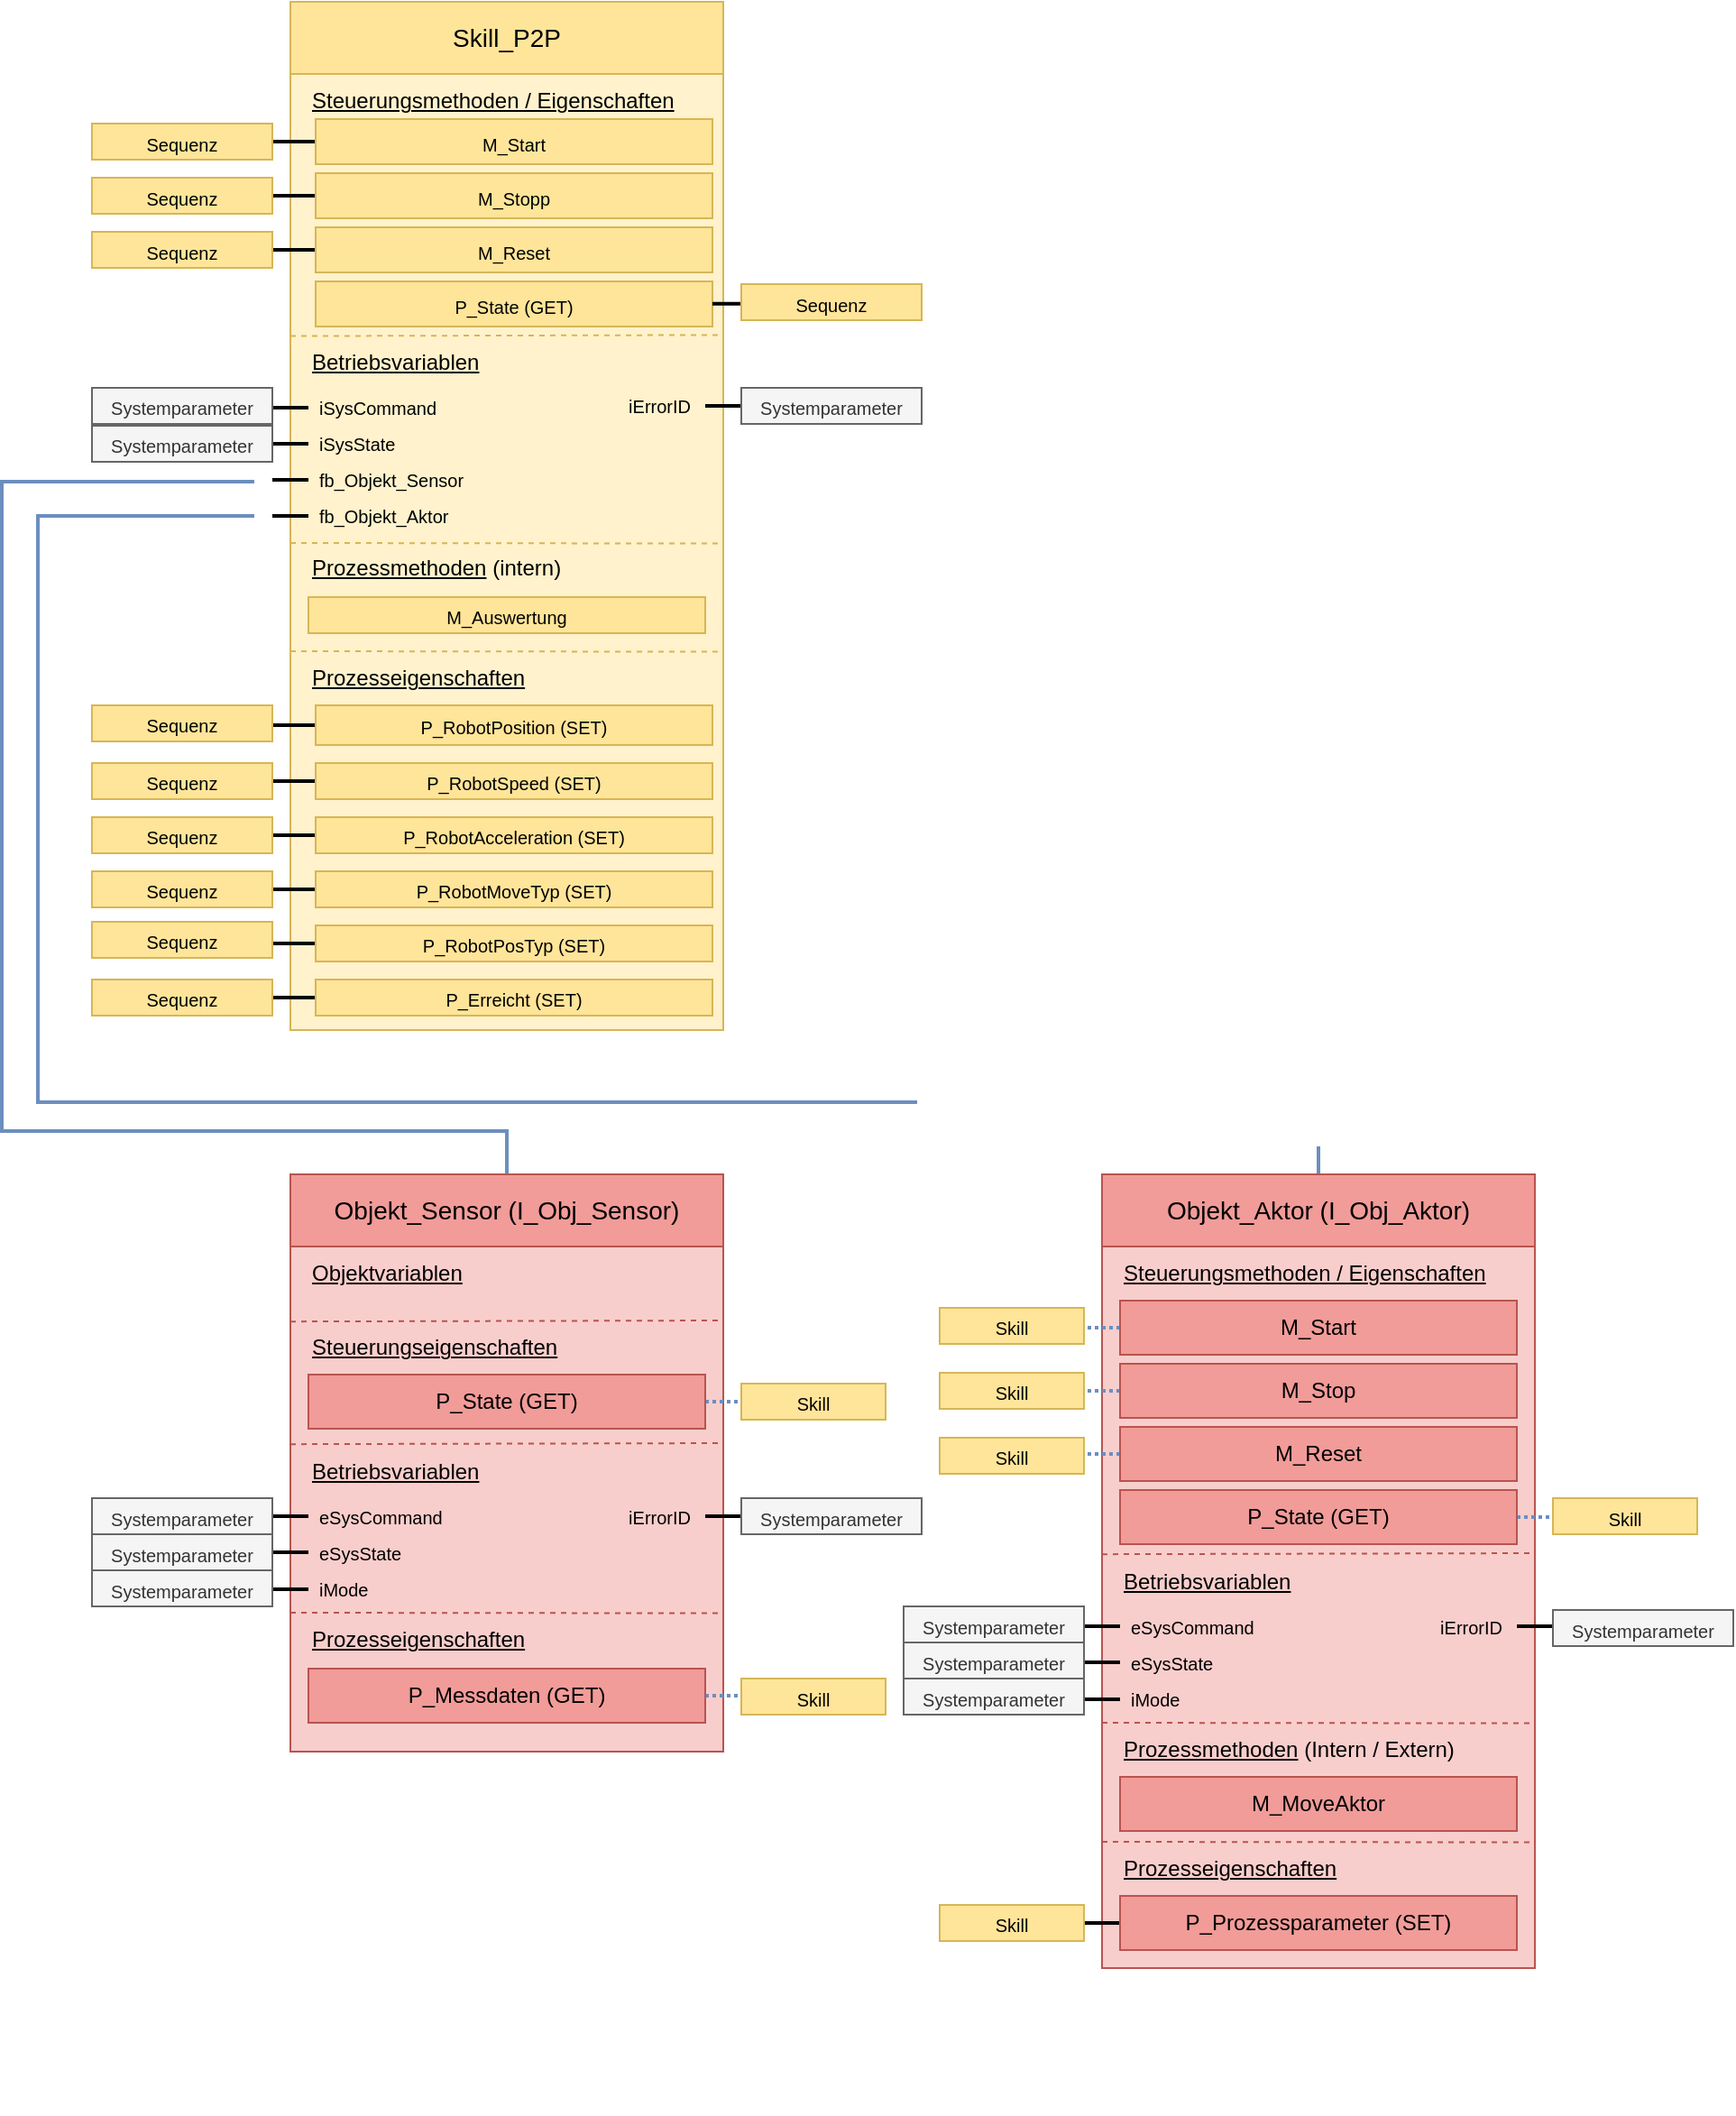 <mxfile version="26.0.5">
  <diagram name="Seite-1" id="oti5SzdAhkJT7RVSZr4E">
    <mxGraphModel dx="1232" dy="1131" grid="1" gridSize="10" guides="1" tooltips="1" connect="1" arrows="1" fold="1" page="1" pageScale="1" pageWidth="1654" pageHeight="1169" math="0" shadow="0">
      <root>
        <mxCell id="0" />
        <mxCell id="1" parent="0" />
        <mxCell id="_qO3jHmiSrnBL4vtx6fB-160" value="" style="group" parent="1" vertex="1" connectable="0">
          <mxGeometry x="840" y="680" width="260" height="521" as="geometry" />
        </mxCell>
        <mxCell id="_qO3jHmiSrnBL4vtx6fB-177" style="edgeStyle=orthogonalEdgeStyle;rounded=0;orthogonalLoop=1;jettySize=auto;html=1;strokeWidth=2;fillColor=#dae8fc;strokeColor=#6c8ebf;endArrow=none;endFill=0;exitX=0.5;exitY=0;exitDx=0;exitDy=0;" parent="_qO3jHmiSrnBL4vtx6fB-160" source="_qO3jHmiSrnBL4vtx6fB-50" edge="1">
          <mxGeometry relative="1" as="geometry">
            <mxPoint x="-460" y="-365" as="targetPoint" />
            <mxPoint x="130" y="-5" as="sourcePoint" />
            <Array as="points">
              <mxPoint x="130" y="-40" />
              <mxPoint x="-580" y="-40" />
              <mxPoint x="-580" y="-365" />
            </Array>
          </mxGeometry>
        </mxCell>
        <mxCell id="_qO3jHmiSrnBL4vtx6fB-50" value="Objekt_Aktor (I_Obj_Aktor)" style="rounded=0;whiteSpace=wrap;html=1;fillColor=#F19C99;strokeColor=#b85450;fontSize=14;" parent="_qO3jHmiSrnBL4vtx6fB-160" vertex="1">
          <mxGeometry x="10" width="240" height="40" as="geometry" />
        </mxCell>
        <mxCell id="_qO3jHmiSrnBL4vtx6fB-51" value="" style="rounded=0;whiteSpace=wrap;html=1;fillColor=#f8cecc;strokeColor=#b85450;" parent="_qO3jHmiSrnBL4vtx6fB-160" vertex="1">
          <mxGeometry x="10" y="40" width="240" height="400" as="geometry" />
        </mxCell>
        <mxCell id="_qO3jHmiSrnBL4vtx6fB-52" value="Steuerungsmethoden / Eigenschaften" style="text;html=1;align=left;verticalAlign=middle;whiteSpace=wrap;rounded=0;fontStyle=4" parent="_qO3jHmiSrnBL4vtx6fB-160" vertex="1">
          <mxGeometry x="20" y="40" width="220" height="30" as="geometry" />
        </mxCell>
        <mxCell id="_qO3jHmiSrnBL4vtx6fB-53" value="" style="rounded=0;whiteSpace=wrap;html=1;fillColor=none;strokeColor=none;" parent="_qO3jHmiSrnBL4vtx6fB-160" vertex="1">
          <mxGeometry x="20" y="70" width="220" height="20" as="geometry" />
        </mxCell>
        <mxCell id="_qO3jHmiSrnBL4vtx6fB-54" value="" style="rounded=0;whiteSpace=wrap;html=1;fillColor=none;strokeColor=none;" parent="_qO3jHmiSrnBL4vtx6fB-160" vertex="1">
          <mxGeometry x="20" y="90" width="220" height="20" as="geometry" />
        </mxCell>
        <mxCell id="_qO3jHmiSrnBL4vtx6fB-55" value="" style="rounded=0;whiteSpace=wrap;html=1;fillColor=none;strokeColor=none;" parent="_qO3jHmiSrnBL4vtx6fB-160" vertex="1">
          <mxGeometry x="20" y="110" width="220" height="20" as="geometry" />
        </mxCell>
        <mxCell id="_qO3jHmiSrnBL4vtx6fB-56" value="" style="rounded=0;whiteSpace=wrap;html=1;fillColor=none;strokeColor=none;" parent="_qO3jHmiSrnBL4vtx6fB-160" vertex="1">
          <mxGeometry x="20" y="130" width="220" height="20" as="geometry" />
        </mxCell>
        <mxCell id="_qO3jHmiSrnBL4vtx6fB-57" value="" style="rounded=0;whiteSpace=wrap;html=1;fillColor=none;strokeColor=none;" parent="_qO3jHmiSrnBL4vtx6fB-160" vertex="1">
          <mxGeometry x="20" y="150" width="220" height="20" as="geometry" />
        </mxCell>
        <mxCell id="_qO3jHmiSrnBL4vtx6fB-58" value="Betriebsvariablen" style="text;html=1;align=left;verticalAlign=middle;whiteSpace=wrap;rounded=0;fontStyle=4" parent="_qO3jHmiSrnBL4vtx6fB-160" vertex="1">
          <mxGeometry x="20" y="210.5" width="120" height="30" as="geometry" />
        </mxCell>
        <mxCell id="_qO3jHmiSrnBL4vtx6fB-59" value="" style="rounded=0;whiteSpace=wrap;html=1;fillColor=none;strokeColor=none;" parent="_qO3jHmiSrnBL4vtx6fB-160" vertex="1">
          <mxGeometry x="20" y="240.5" width="220" height="20" as="geometry" />
        </mxCell>
        <mxCell id="_qO3jHmiSrnBL4vtx6fB-60" value="" style="endArrow=none;html=1;rounded=0;strokeWidth=2;" parent="_qO3jHmiSrnBL4vtx6fB-160" source="_qO3jHmiSrnBL4vtx6fB-59" edge="1">
          <mxGeometry width="50" height="50" relative="1" as="geometry">
            <mxPoint x="60" y="310.5" as="sourcePoint" />
            <mxPoint y="250.5" as="targetPoint" />
          </mxGeometry>
        </mxCell>
        <mxCell id="_qO3jHmiSrnBL4vtx6fB-61" value="eSysCommand" style="text;html=1;align=left;verticalAlign=middle;whiteSpace=wrap;rounded=0;fontStyle=0;fontSize=10;" parent="_qO3jHmiSrnBL4vtx6fB-160" vertex="1">
          <mxGeometry x="24" y="245.5" width="76" height="10" as="geometry" />
        </mxCell>
        <mxCell id="_qO3jHmiSrnBL4vtx6fB-62" value="" style="endArrow=none;html=1;rounded=0;strokeWidth=2;" parent="_qO3jHmiSrnBL4vtx6fB-160" edge="1">
          <mxGeometry width="50" height="50" relative="1" as="geometry">
            <mxPoint x="20" y="270.5" as="sourcePoint" />
            <mxPoint y="270.5" as="targetPoint" />
          </mxGeometry>
        </mxCell>
        <mxCell id="_qO3jHmiSrnBL4vtx6fB-63" value="eSysState" style="text;html=1;align=left;verticalAlign=middle;whiteSpace=wrap;rounded=0;fontStyle=0;fontSize=10;" parent="_qO3jHmiSrnBL4vtx6fB-160" vertex="1">
          <mxGeometry x="24" y="265.5" width="76" height="10" as="geometry" />
        </mxCell>
        <mxCell id="_qO3jHmiSrnBL4vtx6fB-64" value="&lt;u&gt;Prozessmethoden&lt;/u&gt; (Intern / Extern)" style="text;html=1;align=left;verticalAlign=middle;whiteSpace=wrap;rounded=0;fontStyle=0" parent="_qO3jHmiSrnBL4vtx6fB-160" vertex="1">
          <mxGeometry x="20" y="304" width="200" height="30" as="geometry" />
        </mxCell>
        <mxCell id="_qO3jHmiSrnBL4vtx6fB-65" value="" style="endArrow=none;html=1;rounded=0;fillColor=#f8cecc;strokeColor=#b85450;entryX=1;entryY=0.464;entryDx=0;entryDy=0;entryPerimeter=0;exitX=0;exitY=0.466;exitDx=0;exitDy=0;exitPerimeter=0;strokeWidth=1;dashed=1;" parent="_qO3jHmiSrnBL4vtx6fB-160" edge="1">
          <mxGeometry width="50" height="50" relative="1" as="geometry">
            <mxPoint x="10" y="210.58" as="sourcePoint" />
            <mxPoint x="250" y="210.0" as="targetPoint" />
          </mxGeometry>
        </mxCell>
        <mxCell id="_qO3jHmiSrnBL4vtx6fB-66" value="" style="endArrow=none;html=1;rounded=0;fillColor=#f8cecc;strokeColor=#b85450;exitX=0;exitY=0.792;exitDx=0;exitDy=0;exitPerimeter=0;strokeWidth=1;dashed=1;entryX=1;entryY=0.793;entryDx=0;entryDy=0;entryPerimeter=0;" parent="_qO3jHmiSrnBL4vtx6fB-160" edge="1">
          <mxGeometry width="50" height="50" relative="1" as="geometry">
            <mxPoint x="10" y="304.0" as="sourcePoint" />
            <mxPoint x="250" y="304.29" as="targetPoint" />
          </mxGeometry>
        </mxCell>
        <mxCell id="_qO3jHmiSrnBL4vtx6fB-67" style="edgeStyle=orthogonalEdgeStyle;rounded=0;orthogonalLoop=1;jettySize=auto;html=1;endArrow=none;endFill=0;strokeWidth=2;" parent="_qO3jHmiSrnBL4vtx6fB-160" edge="1">
          <mxGeometry relative="1" as="geometry">
            <mxPoint x="260" y="250.5" as="targetPoint" />
            <mxPoint x="240" y="250.5" as="sourcePoint" />
          </mxGeometry>
        </mxCell>
        <mxCell id="_qO3jHmiSrnBL4vtx6fB-68" value="iErrorID" style="text;html=1;align=right;verticalAlign=middle;whiteSpace=wrap;rounded=0;fontStyle=0;fontSize=10;" parent="_qO3jHmiSrnBL4vtx6fB-160" vertex="1">
          <mxGeometry x="159" y="245.5" width="75" height="10" as="geometry" />
        </mxCell>
        <mxCell id="_qO3jHmiSrnBL4vtx6fB-73" value="" style="endArrow=none;html=1;rounded=0;strokeWidth=2;" parent="_qO3jHmiSrnBL4vtx6fB-160" edge="1">
          <mxGeometry width="50" height="50" relative="1" as="geometry">
            <mxPoint x="20" y="291" as="sourcePoint" />
            <mxPoint y="291" as="targetPoint" />
          </mxGeometry>
        </mxCell>
        <mxCell id="_qO3jHmiSrnBL4vtx6fB-74" value="iMode&amp;nbsp;" style="text;html=1;align=left;verticalAlign=middle;whiteSpace=wrap;rounded=0;fontStyle=0;fontSize=10;" parent="_qO3jHmiSrnBL4vtx6fB-160" vertex="1">
          <mxGeometry x="24" y="286" width="76" height="10" as="geometry" />
        </mxCell>
        <mxCell id="_qO3jHmiSrnBL4vtx6fB-75" style="edgeStyle=orthogonalEdgeStyle;rounded=0;orthogonalLoop=1;jettySize=auto;html=1;endArrow=none;endFill=0;strokeWidth=2;fillColor=#dae8fc;strokeColor=#6c8ebf;dashed=1;dashPattern=1 1;" parent="_qO3jHmiSrnBL4vtx6fB-160" source="_qO3jHmiSrnBL4vtx6fB-76" edge="1">
          <mxGeometry relative="1" as="geometry">
            <mxPoint y="85" as="targetPoint" />
          </mxGeometry>
        </mxCell>
        <mxCell id="_qO3jHmiSrnBL4vtx6fB-76" value="M_Start&lt;span style=&quot;color: rgba(0, 0, 0, 0); font-family: monospace; font-size: 0px; text-align: start; text-wrap-mode: nowrap;&quot;&gt;%3CmxGraphModel%3E%3Croot%3E%3CmxCell%20id%3D%220%22%2F%3E%3CmxCell%20id%3D%221%22%20parent%3D%220%22%2F%3E%3CmxCell%20id%3D%222%22%20value%3D%22Objekt%22%20style%3D%22rounded%3D0%3BwhiteSpace%3Dwrap%3Bhtml%3D1%3BfillColor%3D%23F19C99%3BstrokeColor%3D%23b85450%3BfontSize%3D14%3B%22%20vertex%3D%221%22%20parent%3D%221%22%3E%3CmxGeometry%20x%3D%22280%22%20y%3D%22280%22%20width%3D%22240%22%20height%3D%2240%22%20as%3D%22geometry%22%2F%3E%3C%2FmxCell%3E%3C%2Froot%3E%3C%2FmxGraphModel%3E&lt;/span&gt;" style="rounded=0;whiteSpace=wrap;html=1;fillColor=#F19C99;strokeColor=#b85450;fontSize=12;" parent="_qO3jHmiSrnBL4vtx6fB-160" vertex="1">
          <mxGeometry x="20" y="70" width="220" height="30" as="geometry" />
        </mxCell>
        <mxCell id="_qO3jHmiSrnBL4vtx6fB-77" style="edgeStyle=orthogonalEdgeStyle;rounded=0;orthogonalLoop=1;jettySize=auto;html=1;endArrow=none;endFill=0;strokeWidth=2;fillColor=#dae8fc;strokeColor=#6c8ebf;dashed=1;dashPattern=1 1;" parent="_qO3jHmiSrnBL4vtx6fB-160" source="_qO3jHmiSrnBL4vtx6fB-78" edge="1">
          <mxGeometry relative="1" as="geometry">
            <mxPoint y="120" as="targetPoint" />
          </mxGeometry>
        </mxCell>
        <mxCell id="_qO3jHmiSrnBL4vtx6fB-78" value="M_Stop&lt;span style=&quot;color: rgba(0, 0, 0, 0); font-family: monospace; font-size: 0px; text-align: start; text-wrap-mode: nowrap;&quot;&gt;%3CmxGraphModel%3E%3Croot%3E%3CmxCell%20id%3D%220%22%2F%3E%3CmxCell%20id%3D%221%22%20parent%3D%220%22%2F%3E%3CmxCell%20id%3D%222%22%20value%3D%22Objekt%22%20style%3D%22rounded%3D0%3BwhiteSpace%3Dwrap%3Bhtml%3D1%3BfillColor%3D%23F19C99%3BstrokeColor%3D%23b85450%3BfontSize%3D14%3B%22%20vertex%3D%221%22%20parent%3D%221%22%3E%3CmxGeometry%20x%3D%22280%22%20y%3D%22280%22%20width%3D%22240%22%20height%3D%2240%22%20as%3D%22geometry%22%2F%3E%3C%2FmxCell%3E%3C%2Froot%3E%3C%2FmxGraphMod&lt;/span&gt;" style="rounded=0;whiteSpace=wrap;html=1;fillColor=#F19C99;strokeColor=#b85450;fontSize=12;" parent="_qO3jHmiSrnBL4vtx6fB-160" vertex="1">
          <mxGeometry x="20" y="105" width="220" height="30" as="geometry" />
        </mxCell>
        <mxCell id="_qO3jHmiSrnBL4vtx6fB-79" style="edgeStyle=orthogonalEdgeStyle;rounded=0;orthogonalLoop=1;jettySize=auto;html=1;endArrow=none;endFill=0;strokeWidth=2;fillColor=#dae8fc;strokeColor=#6c8ebf;dashed=1;dashPattern=1 1;" parent="_qO3jHmiSrnBL4vtx6fB-160" source="_qO3jHmiSrnBL4vtx6fB-80" edge="1">
          <mxGeometry relative="1" as="geometry">
            <mxPoint y="155" as="targetPoint" />
          </mxGeometry>
        </mxCell>
        <mxCell id="_qO3jHmiSrnBL4vtx6fB-80" value="M_Reset&lt;span style=&quot;color: rgba(0, 0, 0, 0); font-family: monospace; font-size: 0px; text-align: start; text-wrap-mode: nowrap;&quot;&gt;%3CmxGraphModel%3E%3Croot%3E%3CmxCell%20id%3D%220%22%2F%3E%3CmxCell%20id%3D%221%22%20parent%3D%220%22%2F%3E%3CmxCell%20id%3D%222%22%20value%3D%22Objekt%22%20style%3D%22rounded%3D0%3BwhiteSpace%3Dwrap%3Bhtml%3D1%3BfillColor%3D%23F19C99%3BstrokeColor%3D%23b85450%3BfontSize%3D14%3B%22%20vertex%3D%221%22%20parent%3D%221%22%3E%3CmxGeometry%20x%3D%22280%22%20y%3D%22280%22%20width%3D%22240%22%20height%3D%2240%22%20as%3D%22geometry%22%2F%3E%3C%2FmxCell%3E%3C%2Froot%3E%3C%2FmxGraphMod&lt;/span&gt;" style="rounded=0;whiteSpace=wrap;html=1;fillColor=#F19C99;strokeColor=#b85450;fontSize=12;" parent="_qO3jHmiSrnBL4vtx6fB-160" vertex="1">
          <mxGeometry x="20" y="140" width="220" height="30" as="geometry" />
        </mxCell>
        <mxCell id="_qO3jHmiSrnBL4vtx6fB-81" style="edgeStyle=orthogonalEdgeStyle;rounded=0;orthogonalLoop=1;jettySize=auto;html=1;endArrow=none;endFill=0;strokeWidth=2;fillColor=#dae8fc;strokeColor=#6c8ebf;dashed=1;dashPattern=1 1;" parent="_qO3jHmiSrnBL4vtx6fB-160" source="_qO3jHmiSrnBL4vtx6fB-82" edge="1">
          <mxGeometry relative="1" as="geometry">
            <mxPoint x="260" y="190" as="targetPoint" />
          </mxGeometry>
        </mxCell>
        <mxCell id="_qO3jHmiSrnBL4vtx6fB-82" value="P_State (GET)" style="rounded=0;whiteSpace=wrap;html=1;fillColor=#F19C99;strokeColor=#b85450;fontSize=12;" parent="_qO3jHmiSrnBL4vtx6fB-160" vertex="1">
          <mxGeometry x="20" y="175" width="220" height="30" as="geometry" />
        </mxCell>
        <mxCell id="_qO3jHmiSrnBL4vtx6fB-84" value="M_MoveAktor" style="rounded=0;whiteSpace=wrap;html=1;fillColor=#F19C99;strokeColor=#b85450;fontSize=12;" parent="_qO3jHmiSrnBL4vtx6fB-160" vertex="1">
          <mxGeometry x="20" y="334" width="220" height="30" as="geometry" />
        </mxCell>
        <mxCell id="_qO3jHmiSrnBL4vtx6fB-85" value="" style="endArrow=none;html=1;rounded=0;fillColor=#f8cecc;strokeColor=#b85450;exitX=0;exitY=0.792;exitDx=0;exitDy=0;exitPerimeter=0;strokeWidth=1;dashed=1;entryX=1;entryY=0.793;entryDx=0;entryDy=0;entryPerimeter=0;" parent="_qO3jHmiSrnBL4vtx6fB-160" edge="1">
          <mxGeometry width="50" height="50" relative="1" as="geometry">
            <mxPoint x="10" y="370.0" as="sourcePoint" />
            <mxPoint x="250" y="370.29" as="targetPoint" />
          </mxGeometry>
        </mxCell>
        <mxCell id="_qO3jHmiSrnBL4vtx6fB-86" value="Prozesseigenschaften" style="text;html=1;align=left;verticalAlign=middle;whiteSpace=wrap;rounded=0;fontStyle=4" parent="_qO3jHmiSrnBL4vtx6fB-160" vertex="1">
          <mxGeometry x="20" y="370" width="120" height="30" as="geometry" />
        </mxCell>
        <mxCell id="_qO3jHmiSrnBL4vtx6fB-87" style="edgeStyle=orthogonalEdgeStyle;rounded=0;orthogonalLoop=1;jettySize=auto;html=1;strokeWidth=2;endArrow=none;endFill=0;" parent="_qO3jHmiSrnBL4vtx6fB-160" source="_qO3jHmiSrnBL4vtx6fB-88" edge="1">
          <mxGeometry relative="1" as="geometry">
            <mxPoint y="415" as="targetPoint" />
          </mxGeometry>
        </mxCell>
        <mxCell id="_qO3jHmiSrnBL4vtx6fB-88" value="P_Prozessparameter (SET)" style="rounded=0;whiteSpace=wrap;html=1;fillColor=#F19C99;strokeColor=#b85450;fontSize=12;" parent="_qO3jHmiSrnBL4vtx6fB-160" vertex="1">
          <mxGeometry x="20" y="400" width="220" height="30" as="geometry" />
        </mxCell>
        <mxCell id="_qO3jHmiSrnBL4vtx6fB-161" value="" style="group" parent="1" vertex="1" connectable="0">
          <mxGeometry x="390" y="680" width="260" height="381" as="geometry" />
        </mxCell>
        <mxCell id="_qO3jHmiSrnBL4vtx6fB-176" style="edgeStyle=orthogonalEdgeStyle;rounded=0;orthogonalLoop=1;jettySize=auto;html=1;endArrow=none;endFill=0;fillColor=#dae8fc;strokeColor=#6c8ebf;startArrow=none;startFill=0;exitX=0.5;exitY=0;exitDx=0;exitDy=0;strokeWidth=2;" parent="_qO3jHmiSrnBL4vtx6fB-161" source="_qO3jHmiSrnBL4vtx6fB-112" edge="1">
          <mxGeometry relative="1" as="geometry">
            <mxPoint x="-10" y="-384" as="targetPoint" />
            <mxPoint x="130" y="6" as="sourcePoint" />
            <Array as="points">
              <mxPoint x="130" y="-24" />
              <mxPoint x="-150" y="-24" />
              <mxPoint x="-150" y="-384" />
            </Array>
          </mxGeometry>
        </mxCell>
        <mxCell id="_qO3jHmiSrnBL4vtx6fB-112" value="Objekt_Sensor (I_Obj_Sensor)" style="rounded=0;whiteSpace=wrap;html=1;fillColor=#F19C99;strokeColor=#b85450;fontSize=14;" parent="_qO3jHmiSrnBL4vtx6fB-161" vertex="1">
          <mxGeometry x="10" width="240" height="40" as="geometry" />
        </mxCell>
        <mxCell id="_qO3jHmiSrnBL4vtx6fB-113" value="" style="rounded=0;whiteSpace=wrap;html=1;fillColor=#f8cecc;strokeColor=#b85450;" parent="_qO3jHmiSrnBL4vtx6fB-161" vertex="1">
          <mxGeometry x="10" y="40" width="240" height="280" as="geometry" />
        </mxCell>
        <mxCell id="_qO3jHmiSrnBL4vtx6fB-114" value="Steuerungseigenschaften" style="text;html=1;align=left;verticalAlign=middle;whiteSpace=wrap;rounded=0;fontStyle=4" parent="_qO3jHmiSrnBL4vtx6fB-161" vertex="1">
          <mxGeometry x="20" y="81" width="220" height="30" as="geometry" />
        </mxCell>
        <mxCell id="_qO3jHmiSrnBL4vtx6fB-115" value="" style="rounded=0;whiteSpace=wrap;html=1;fillColor=none;strokeColor=none;" parent="_qO3jHmiSrnBL4vtx6fB-161" vertex="1">
          <mxGeometry x="20" y="111" width="220" height="20" as="geometry" />
        </mxCell>
        <mxCell id="_qO3jHmiSrnBL4vtx6fB-116" value="" style="rounded=0;whiteSpace=wrap;html=1;fillColor=none;strokeColor=none;" parent="_qO3jHmiSrnBL4vtx6fB-161" vertex="1">
          <mxGeometry x="20" y="131" width="220" height="20" as="geometry" />
        </mxCell>
        <mxCell id="_qO3jHmiSrnBL4vtx6fB-117" value="" style="rounded=0;whiteSpace=wrap;html=1;fillColor=none;strokeColor=none;" parent="_qO3jHmiSrnBL4vtx6fB-161" vertex="1">
          <mxGeometry x="20" y="151" width="220" height="20" as="geometry" />
        </mxCell>
        <mxCell id="_qO3jHmiSrnBL4vtx6fB-118" value="" style="rounded=0;whiteSpace=wrap;html=1;fillColor=none;strokeColor=none;" parent="_qO3jHmiSrnBL4vtx6fB-161" vertex="1">
          <mxGeometry x="20" y="171" width="220" height="20" as="geometry" />
        </mxCell>
        <mxCell id="_qO3jHmiSrnBL4vtx6fB-119" value="" style="rounded=0;whiteSpace=wrap;html=1;fillColor=none;strokeColor=none;" parent="_qO3jHmiSrnBL4vtx6fB-161" vertex="1">
          <mxGeometry x="20" y="191" width="220" height="20" as="geometry" />
        </mxCell>
        <mxCell id="_qO3jHmiSrnBL4vtx6fB-120" value="Betriebsvariablen" style="text;html=1;align=left;verticalAlign=middle;whiteSpace=wrap;rounded=0;fontStyle=4" parent="_qO3jHmiSrnBL4vtx6fB-161" vertex="1">
          <mxGeometry x="20" y="149.5" width="120" height="30" as="geometry" />
        </mxCell>
        <mxCell id="_qO3jHmiSrnBL4vtx6fB-121" value="" style="rounded=0;whiteSpace=wrap;html=1;fillColor=none;strokeColor=none;" parent="_qO3jHmiSrnBL4vtx6fB-161" vertex="1">
          <mxGeometry x="20" y="179.5" width="220" height="20" as="geometry" />
        </mxCell>
        <mxCell id="_qO3jHmiSrnBL4vtx6fB-122" value="" style="endArrow=none;html=1;rounded=0;strokeWidth=2;" parent="_qO3jHmiSrnBL4vtx6fB-161" source="_qO3jHmiSrnBL4vtx6fB-121" edge="1">
          <mxGeometry width="50" height="50" relative="1" as="geometry">
            <mxPoint x="60" y="249.5" as="sourcePoint" />
            <mxPoint y="189.5" as="targetPoint" />
          </mxGeometry>
        </mxCell>
        <mxCell id="_qO3jHmiSrnBL4vtx6fB-123" value="eSysCommand" style="text;html=1;align=left;verticalAlign=middle;whiteSpace=wrap;rounded=0;fontStyle=0;fontSize=10;" parent="_qO3jHmiSrnBL4vtx6fB-161" vertex="1">
          <mxGeometry x="24" y="184.5" width="76" height="10" as="geometry" />
        </mxCell>
        <mxCell id="_qO3jHmiSrnBL4vtx6fB-124" value="" style="endArrow=none;html=1;rounded=0;strokeWidth=2;" parent="_qO3jHmiSrnBL4vtx6fB-161" edge="1">
          <mxGeometry width="50" height="50" relative="1" as="geometry">
            <mxPoint x="20" y="209.5" as="sourcePoint" />
            <mxPoint y="209.5" as="targetPoint" />
          </mxGeometry>
        </mxCell>
        <mxCell id="_qO3jHmiSrnBL4vtx6fB-125" value="eSysState" style="text;html=1;align=left;verticalAlign=middle;whiteSpace=wrap;rounded=0;fontStyle=0;fontSize=10;" parent="_qO3jHmiSrnBL4vtx6fB-161" vertex="1">
          <mxGeometry x="24" y="204.5" width="76" height="10" as="geometry" />
        </mxCell>
        <mxCell id="_qO3jHmiSrnBL4vtx6fB-127" value="" style="endArrow=none;html=1;rounded=0;fillColor=#f8cecc;strokeColor=#b85450;entryX=1;entryY=0.464;entryDx=0;entryDy=0;entryPerimeter=0;exitX=0;exitY=0.466;exitDx=0;exitDy=0;exitPerimeter=0;strokeWidth=1;dashed=1;" parent="_qO3jHmiSrnBL4vtx6fB-161" edge="1">
          <mxGeometry width="50" height="50" relative="1" as="geometry">
            <mxPoint x="10" y="149.58" as="sourcePoint" />
            <mxPoint x="250" y="149" as="targetPoint" />
          </mxGeometry>
        </mxCell>
        <mxCell id="_qO3jHmiSrnBL4vtx6fB-129" style="edgeStyle=orthogonalEdgeStyle;rounded=0;orthogonalLoop=1;jettySize=auto;html=1;endArrow=none;endFill=0;strokeWidth=2;" parent="_qO3jHmiSrnBL4vtx6fB-161" edge="1">
          <mxGeometry relative="1" as="geometry">
            <mxPoint x="260" y="189.5" as="targetPoint" />
            <mxPoint x="240" y="189.5" as="sourcePoint" />
          </mxGeometry>
        </mxCell>
        <mxCell id="_qO3jHmiSrnBL4vtx6fB-130" value="iErrorID" style="text;html=1;align=right;verticalAlign=middle;whiteSpace=wrap;rounded=0;fontStyle=0;fontSize=10;" parent="_qO3jHmiSrnBL4vtx6fB-161" vertex="1">
          <mxGeometry x="159" y="184.5" width="75" height="10" as="geometry" />
        </mxCell>
        <mxCell id="_qO3jHmiSrnBL4vtx6fB-135" value="" style="endArrow=none;html=1;rounded=0;strokeWidth=2;" parent="_qO3jHmiSrnBL4vtx6fB-161" edge="1">
          <mxGeometry width="50" height="50" relative="1" as="geometry">
            <mxPoint x="20" y="230" as="sourcePoint" />
            <mxPoint y="230" as="targetPoint" />
          </mxGeometry>
        </mxCell>
        <mxCell id="_qO3jHmiSrnBL4vtx6fB-136" value="iMode&amp;nbsp;" style="text;html=1;align=left;verticalAlign=middle;whiteSpace=wrap;rounded=0;fontStyle=0;fontSize=10;" parent="_qO3jHmiSrnBL4vtx6fB-161" vertex="1">
          <mxGeometry x="24" y="225" width="76" height="10" as="geometry" />
        </mxCell>
        <mxCell id="_qO3jHmiSrnBL4vtx6fB-137" style="edgeStyle=orthogonalEdgeStyle;rounded=0;orthogonalLoop=1;jettySize=auto;html=1;endArrow=none;endFill=0;strokeWidth=2;fillColor=#dae8fc;strokeColor=#6c8ebf;dashed=1;dashPattern=1 1;" parent="_qO3jHmiSrnBL4vtx6fB-161" source="_qO3jHmiSrnBL4vtx6fB-138" edge="1">
          <mxGeometry relative="1" as="geometry">
            <mxPoint x="260" y="126" as="targetPoint" />
          </mxGeometry>
        </mxCell>
        <mxCell id="_qO3jHmiSrnBL4vtx6fB-138" value="P_State (GET)" style="rounded=0;whiteSpace=wrap;html=1;fillColor=#F19C99;strokeColor=#b85450;fontSize=12;" parent="_qO3jHmiSrnBL4vtx6fB-161" vertex="1">
          <mxGeometry x="20" y="111" width="220" height="30" as="geometry" />
        </mxCell>
        <mxCell id="_qO3jHmiSrnBL4vtx6fB-140" value="" style="endArrow=none;html=1;rounded=0;fillColor=#f8cecc;strokeColor=#b85450;exitX=0;exitY=0.792;exitDx=0;exitDy=0;exitPerimeter=0;strokeWidth=1;dashed=1;entryX=1;entryY=0.793;entryDx=0;entryDy=0;entryPerimeter=0;" parent="_qO3jHmiSrnBL4vtx6fB-161" edge="1">
          <mxGeometry width="50" height="50" relative="1" as="geometry">
            <mxPoint x="10" y="243.0" as="sourcePoint" />
            <mxPoint x="250" y="243.29" as="targetPoint" />
          </mxGeometry>
        </mxCell>
        <mxCell id="_qO3jHmiSrnBL4vtx6fB-141" value="Prozesseigenschaften" style="text;html=1;align=left;verticalAlign=middle;whiteSpace=wrap;rounded=0;fontStyle=4" parent="_qO3jHmiSrnBL4vtx6fB-161" vertex="1">
          <mxGeometry x="20" y="243" width="120" height="30" as="geometry" />
        </mxCell>
        <mxCell id="_qO3jHmiSrnBL4vtx6fB-142" style="edgeStyle=orthogonalEdgeStyle;rounded=0;orthogonalLoop=1;jettySize=auto;html=1;strokeWidth=2;endArrow=none;endFill=0;fillColor=#dae8fc;strokeColor=#6c8ebf;dashed=1;dashPattern=1 1;" parent="_qO3jHmiSrnBL4vtx6fB-161" source="_qO3jHmiSrnBL4vtx6fB-143" edge="1">
          <mxGeometry relative="1" as="geometry">
            <mxPoint x="260" y="289" as="targetPoint" />
          </mxGeometry>
        </mxCell>
        <mxCell id="_qO3jHmiSrnBL4vtx6fB-143" value="P_Messdaten (GET)" style="rounded=0;whiteSpace=wrap;html=1;fillColor=#F19C99;strokeColor=#b85450;fontSize=12;" parent="_qO3jHmiSrnBL4vtx6fB-161" vertex="1">
          <mxGeometry x="20" y="274" width="220" height="30" as="geometry" />
        </mxCell>
        <mxCell id="_qO3jHmiSrnBL4vtx6fB-154" value="" style="endArrow=none;html=1;rounded=0;fillColor=#f8cecc;strokeColor=#b85450;entryX=1;entryY=0.464;entryDx=0;entryDy=0;entryPerimeter=0;exitX=0;exitY=0.466;exitDx=0;exitDy=0;exitPerimeter=0;strokeWidth=1;dashed=1;" parent="_qO3jHmiSrnBL4vtx6fB-161" edge="1">
          <mxGeometry width="50" height="50" relative="1" as="geometry">
            <mxPoint x="10" y="81.58" as="sourcePoint" />
            <mxPoint x="250" y="81" as="targetPoint" />
          </mxGeometry>
        </mxCell>
        <mxCell id="_qO3jHmiSrnBL4vtx6fB-155" value="Objektvariablen" style="text;html=1;align=left;verticalAlign=middle;whiteSpace=wrap;rounded=0;fontStyle=4" parent="_qO3jHmiSrnBL4vtx6fB-161" vertex="1">
          <mxGeometry x="20" y="40" width="220" height="30" as="geometry" />
        </mxCell>
        <mxCell id="_qO3jHmiSrnBL4vtx6fB-1" value="Skill_P2P" style="rounded=0;whiteSpace=wrap;html=1;fillColor=#FFE599;strokeColor=#d6b656;fontSize=14;" parent="1" vertex="1">
          <mxGeometry x="400" y="30" width="240" height="40" as="geometry" />
        </mxCell>
        <mxCell id="_qO3jHmiSrnBL4vtx6fB-2" value="" style="rounded=0;whiteSpace=wrap;html=1;fillColor=#fff2cc;strokeColor=#d6b656;" parent="1" vertex="1">
          <mxGeometry x="400" y="70" width="240" height="530" as="geometry" />
        </mxCell>
        <mxCell id="_qO3jHmiSrnBL4vtx6fB-3" value="Steuerungsmethoden / Eigenschaften" style="text;html=1;align=left;verticalAlign=middle;whiteSpace=wrap;rounded=0;fontStyle=4" parent="1" vertex="1">
          <mxGeometry x="410" y="70" width="220" height="30" as="geometry" />
        </mxCell>
        <mxCell id="_qO3jHmiSrnBL4vtx6fB-4" value="" style="rounded=0;whiteSpace=wrap;html=1;fillColor=none;strokeColor=none;" parent="1" vertex="1">
          <mxGeometry x="410" y="100" width="220" height="20" as="geometry" />
        </mxCell>
        <mxCell id="_qO3jHmiSrnBL4vtx6fB-5" value="" style="rounded=0;whiteSpace=wrap;html=1;fillColor=none;strokeColor=none;" parent="1" vertex="1">
          <mxGeometry x="410" y="120" width="220" height="20" as="geometry" />
        </mxCell>
        <mxCell id="_qO3jHmiSrnBL4vtx6fB-6" value="" style="rounded=0;whiteSpace=wrap;html=1;fillColor=none;strokeColor=none;" parent="1" vertex="1">
          <mxGeometry x="410" y="140" width="220" height="20" as="geometry" />
        </mxCell>
        <mxCell id="_qO3jHmiSrnBL4vtx6fB-7" value="" style="rounded=0;whiteSpace=wrap;html=1;fillColor=none;strokeColor=none;" parent="1" vertex="1">
          <mxGeometry x="410" y="160" width="220" height="20" as="geometry" />
        </mxCell>
        <mxCell id="_qO3jHmiSrnBL4vtx6fB-8" value="" style="rounded=0;whiteSpace=wrap;html=1;fillColor=none;strokeColor=none;" parent="1" vertex="1">
          <mxGeometry x="410" y="180" width="220" height="20" as="geometry" />
        </mxCell>
        <mxCell id="_qO3jHmiSrnBL4vtx6fB-9" value="Betriebsvariablen" style="text;html=1;align=left;verticalAlign=middle;whiteSpace=wrap;rounded=0;fontStyle=4" parent="1" vertex="1">
          <mxGeometry x="410" y="215" width="120" height="30" as="geometry" />
        </mxCell>
        <mxCell id="_qO3jHmiSrnBL4vtx6fB-10" value="" style="rounded=0;whiteSpace=wrap;html=1;fillColor=none;strokeColor=none;" parent="1" vertex="1">
          <mxGeometry x="410" y="245" width="220" height="20" as="geometry" />
        </mxCell>
        <mxCell id="_qO3jHmiSrnBL4vtx6fB-11" value="" style="endArrow=none;html=1;rounded=0;strokeWidth=2;" parent="1" source="_qO3jHmiSrnBL4vtx6fB-10" edge="1">
          <mxGeometry width="50" height="50" relative="1" as="geometry">
            <mxPoint x="450" y="315" as="sourcePoint" />
            <mxPoint x="390" y="255" as="targetPoint" />
          </mxGeometry>
        </mxCell>
        <mxCell id="_qO3jHmiSrnBL4vtx6fB-12" value="iSysCommand" style="text;html=1;align=left;verticalAlign=middle;whiteSpace=wrap;rounded=0;fontStyle=0;fontSize=10;" parent="1" vertex="1">
          <mxGeometry x="414" y="250" width="76" height="10" as="geometry" />
        </mxCell>
        <mxCell id="_qO3jHmiSrnBL4vtx6fB-13" value="" style="rounded=0;whiteSpace=wrap;html=1;fillColor=none;strokeColor=none;" parent="1" vertex="1">
          <mxGeometry x="410" y="265" width="220" height="20" as="geometry" />
        </mxCell>
        <mxCell id="_qO3jHmiSrnBL4vtx6fB-14" value="" style="endArrow=none;html=1;rounded=0;strokeWidth=2;" parent="1" source="_qO3jHmiSrnBL4vtx6fB-13" edge="1">
          <mxGeometry width="50" height="50" relative="1" as="geometry">
            <mxPoint x="450" y="335" as="sourcePoint" />
            <mxPoint x="390" y="275" as="targetPoint" />
          </mxGeometry>
        </mxCell>
        <mxCell id="_qO3jHmiSrnBL4vtx6fB-15" value="iSysState" style="text;html=1;align=left;verticalAlign=middle;whiteSpace=wrap;rounded=0;fontStyle=0;fontSize=10;" parent="1" vertex="1">
          <mxGeometry x="414" y="270" width="76" height="10" as="geometry" />
        </mxCell>
        <mxCell id="_qO3jHmiSrnBL4vtx6fB-16" value="" style="rounded=0;whiteSpace=wrap;html=1;fillColor=none;strokeColor=none;" parent="1" vertex="1">
          <mxGeometry x="410" y="285" width="220" height="20" as="geometry" />
        </mxCell>
        <mxCell id="_qO3jHmiSrnBL4vtx6fB-17" value="" style="endArrow=none;html=1;rounded=0;strokeWidth=2;" parent="1" source="_qO3jHmiSrnBL4vtx6fB-16" edge="1">
          <mxGeometry width="50" height="50" relative="1" as="geometry">
            <mxPoint x="450" y="355" as="sourcePoint" />
            <mxPoint x="390" y="295" as="targetPoint" />
          </mxGeometry>
        </mxCell>
        <mxCell id="_qO3jHmiSrnBL4vtx6fB-18" value="fb_Objekt_Sensor" style="text;html=1;align=left;verticalAlign=middle;whiteSpace=wrap;rounded=0;fontStyle=0;fontSize=10;" parent="1" vertex="1">
          <mxGeometry x="414" y="290" width="76" height="10" as="geometry" />
        </mxCell>
        <mxCell id="_qO3jHmiSrnBL4vtx6fB-19" value="Prozesseigenschaften" style="text;html=1;align=left;verticalAlign=middle;whiteSpace=wrap;rounded=0;fontStyle=4" parent="1" vertex="1">
          <mxGeometry x="410" y="390" width="120" height="30" as="geometry" />
        </mxCell>
        <mxCell id="_qO3jHmiSrnBL4vtx6fB-21" value="&lt;font style=&quot;font-size: 10px;&quot;&gt;P_State (GET)&lt;/font&gt;" style="rounded=0;whiteSpace=wrap;html=1;fillColor=#FFE599;strokeColor=#d6b656;fontSize=14;" parent="1" vertex="1">
          <mxGeometry x="414" y="185" width="220" height="25" as="geometry" />
        </mxCell>
        <mxCell id="_qO3jHmiSrnBL4vtx6fB-22" value="" style="endArrow=none;html=1;rounded=0;fillColor=#fff2cc;strokeColor=#d6b656;entryX=1;entryY=0.464;entryDx=0;entryDy=0;entryPerimeter=0;exitX=0;exitY=0.466;exitDx=0;exitDy=0;exitPerimeter=0;strokeWidth=1;dashed=1;" parent="1" edge="1">
          <mxGeometry width="50" height="50" relative="1" as="geometry">
            <mxPoint x="400" y="215.29" as="sourcePoint" />
            <mxPoint x="640" y="214.71" as="targetPoint" />
          </mxGeometry>
        </mxCell>
        <mxCell id="_qO3jHmiSrnBL4vtx6fB-23" value="" style="endArrow=none;html=1;rounded=0;fillColor=#fff2cc;strokeColor=#d6b656;exitX=0;exitY=0.792;exitDx=0;exitDy=0;exitPerimeter=0;strokeWidth=1;dashed=1;entryX=1;entryY=0.793;entryDx=0;entryDy=0;entryPerimeter=0;" parent="1" edge="1">
          <mxGeometry width="50" height="50" relative="1" as="geometry">
            <mxPoint x="400" y="390.0" as="sourcePoint" />
            <mxPoint x="640" y="390.29" as="targetPoint" />
          </mxGeometry>
        </mxCell>
        <mxCell id="_qO3jHmiSrnBL4vtx6fB-30" style="edgeStyle=orthogonalEdgeStyle;rounded=0;orthogonalLoop=1;jettySize=auto;html=1;endArrow=none;endFill=0;strokeWidth=2;" parent="1" source="_qO3jHmiSrnBL4vtx6fB-31" edge="1">
          <mxGeometry relative="1" as="geometry">
            <mxPoint x="390" y="107.5" as="targetPoint" />
          </mxGeometry>
        </mxCell>
        <mxCell id="_qO3jHmiSrnBL4vtx6fB-31" value="&lt;font style=&quot;font-size: 10px;&quot;&gt;M_Start&lt;/font&gt;" style="rounded=0;whiteSpace=wrap;html=1;fillColor=#FFE599;strokeColor=#d6b656;fontSize=14;" parent="1" vertex="1">
          <mxGeometry x="414" y="95" width="220" height="25" as="geometry" />
        </mxCell>
        <mxCell id="_qO3jHmiSrnBL4vtx6fB-32" style="edgeStyle=orthogonalEdgeStyle;rounded=0;orthogonalLoop=1;jettySize=auto;html=1;endArrow=none;endFill=0;strokeWidth=2;" parent="1" source="_qO3jHmiSrnBL4vtx6fB-33" edge="1">
          <mxGeometry relative="1" as="geometry">
            <mxPoint x="390" y="137.5" as="targetPoint" />
          </mxGeometry>
        </mxCell>
        <mxCell id="_qO3jHmiSrnBL4vtx6fB-33" value="&lt;font style=&quot;font-size: 10px;&quot;&gt;M_Stopp&lt;/font&gt;" style="rounded=0;whiteSpace=wrap;html=1;fillColor=#FFE599;strokeColor=#d6b656;fontSize=14;" parent="1" vertex="1">
          <mxGeometry x="414" y="125" width="220" height="25" as="geometry" />
        </mxCell>
        <mxCell id="_qO3jHmiSrnBL4vtx6fB-34" style="edgeStyle=orthogonalEdgeStyle;rounded=0;orthogonalLoop=1;jettySize=auto;html=1;endArrow=none;endFill=0;strokeWidth=2;" parent="1" source="_qO3jHmiSrnBL4vtx6fB-35" edge="1">
          <mxGeometry relative="1" as="geometry">
            <mxPoint x="390" y="167.5" as="targetPoint" />
          </mxGeometry>
        </mxCell>
        <mxCell id="_qO3jHmiSrnBL4vtx6fB-35" value="&lt;font style=&quot;font-size: 10px;&quot;&gt;M_Reset&lt;/font&gt;" style="rounded=0;whiteSpace=wrap;html=1;fillColor=#FFE599;strokeColor=#d6b656;fontSize=14;" parent="1" vertex="1">
          <mxGeometry x="414" y="155" width="220" height="25" as="geometry" />
        </mxCell>
        <mxCell id="_qO3jHmiSrnBL4vtx6fB-36" style="edgeStyle=orthogonalEdgeStyle;rounded=0;orthogonalLoop=1;jettySize=auto;html=1;endArrow=none;endFill=0;strokeWidth=2;" parent="1" edge="1">
          <mxGeometry relative="1" as="geometry">
            <mxPoint x="650" y="254" as="targetPoint" />
            <mxPoint x="630" y="254" as="sourcePoint" />
          </mxGeometry>
        </mxCell>
        <mxCell id="_qO3jHmiSrnBL4vtx6fB-37" value="iErrorID" style="text;html=1;align=right;verticalAlign=middle;whiteSpace=wrap;rounded=0;fontStyle=0;fontSize=10;" parent="1" vertex="1">
          <mxGeometry x="549" y="249" width="75" height="10" as="geometry" />
        </mxCell>
        <mxCell id="_qO3jHmiSrnBL4vtx6fB-38" style="edgeStyle=orthogonalEdgeStyle;rounded=0;orthogonalLoop=1;jettySize=auto;html=1;strokeWidth=2;endArrow=none;endFill=0;" parent="1" source="_qO3jHmiSrnBL4vtx6fB-39" edge="1">
          <mxGeometry relative="1" as="geometry">
            <mxPoint x="390" y="431" as="targetPoint" />
          </mxGeometry>
        </mxCell>
        <mxCell id="_qO3jHmiSrnBL4vtx6fB-39" value="&lt;font style=&quot;font-size: 10px;&quot;&gt;P_RobotPosition (SET)&lt;/font&gt;" style="rounded=0;whiteSpace=wrap;html=1;fillColor=#FFE599;strokeColor=#d6b656;fontSize=14;" parent="1" vertex="1">
          <mxGeometry x="414" y="420" width="220" height="22" as="geometry" />
        </mxCell>
        <mxCell id="_qO3jHmiSrnBL4vtx6fB-47" value="" style="endArrow=none;html=1;rounded=0;fillColor=#fff2cc;strokeColor=#d6b656;exitX=0;exitY=0.792;exitDx=0;exitDy=0;exitPerimeter=0;strokeWidth=1;dashed=1;entryX=1;entryY=0.793;entryDx=0;entryDy=0;entryPerimeter=0;" parent="1" edge="1">
          <mxGeometry width="50" height="50" relative="1" as="geometry">
            <mxPoint x="400" y="330.0" as="sourcePoint" />
            <mxPoint x="640" y="330.29" as="targetPoint" />
          </mxGeometry>
        </mxCell>
        <mxCell id="_qO3jHmiSrnBL4vtx6fB-48" value="&lt;u&gt;Prozessmethoden&lt;/u&gt; (intern)" style="text;html=1;align=left;verticalAlign=middle;whiteSpace=wrap;rounded=0;fontStyle=0" parent="1" vertex="1">
          <mxGeometry x="410" y="329" width="180" height="30" as="geometry" />
        </mxCell>
        <mxCell id="_qO3jHmiSrnBL4vtx6fB-49" value="&lt;font style=&quot;font-size: 10px;&quot;&gt;M_Auswertung&lt;/font&gt;" style="rounded=0;whiteSpace=wrap;html=1;fillColor=#FFE599;strokeColor=#d6b656;fontSize=14;" parent="1" vertex="1">
          <mxGeometry x="410" y="360" width="220" height="20" as="geometry" />
        </mxCell>
        <mxCell id="_qO3jHmiSrnBL4vtx6fB-162" style="edgeStyle=orthogonalEdgeStyle;rounded=0;orthogonalLoop=1;jettySize=auto;html=1;strokeWidth=2;endArrow=none;endFill=0;" parent="1" source="_qO3jHmiSrnBL4vtx6fB-163" edge="1">
          <mxGeometry relative="1" as="geometry">
            <mxPoint x="390" y="462" as="targetPoint" />
          </mxGeometry>
        </mxCell>
        <mxCell id="_qO3jHmiSrnBL4vtx6fB-163" value="&lt;font style=&quot;font-size: 10px;&quot;&gt;P_RobotSpeed (SET)&lt;/font&gt;" style="rounded=0;whiteSpace=wrap;html=1;fillColor=#FFE599;strokeColor=#d6b656;fontSize=14;" parent="1" vertex="1">
          <mxGeometry x="414" y="452" width="220" height="20" as="geometry" />
        </mxCell>
        <mxCell id="_qO3jHmiSrnBL4vtx6fB-164" style="edgeStyle=orthogonalEdgeStyle;rounded=0;orthogonalLoop=1;jettySize=auto;html=1;strokeWidth=2;endArrow=none;endFill=0;" parent="1" source="_qO3jHmiSrnBL4vtx6fB-165" edge="1">
          <mxGeometry relative="1" as="geometry">
            <mxPoint x="390" y="492" as="targetPoint" />
          </mxGeometry>
        </mxCell>
        <mxCell id="_qO3jHmiSrnBL4vtx6fB-165" value="&lt;font style=&quot;font-size: 10px;&quot;&gt;P_RobotAcceleration (SET)&lt;/font&gt;" style="rounded=0;whiteSpace=wrap;html=1;fillColor=#FFE599;strokeColor=#d6b656;fontSize=14;" parent="1" vertex="1">
          <mxGeometry x="414" y="482" width="220" height="20" as="geometry" />
        </mxCell>
        <mxCell id="_qO3jHmiSrnBL4vtx6fB-166" style="edgeStyle=orthogonalEdgeStyle;rounded=0;orthogonalLoop=1;jettySize=auto;html=1;strokeWidth=2;endArrow=none;endFill=0;" parent="1" source="_qO3jHmiSrnBL4vtx6fB-167" edge="1">
          <mxGeometry relative="1" as="geometry">
            <mxPoint x="390" y="522" as="targetPoint" />
          </mxGeometry>
        </mxCell>
        <mxCell id="_qO3jHmiSrnBL4vtx6fB-167" value="&lt;font style=&quot;font-size: 10px;&quot;&gt;P_RobotMoveTyp (SET)&lt;/font&gt;" style="rounded=0;whiteSpace=wrap;html=1;fillColor=#FFE599;strokeColor=#d6b656;fontSize=14;" parent="1" vertex="1">
          <mxGeometry x="414" y="512" width="220" height="20" as="geometry" />
        </mxCell>
        <mxCell id="_qO3jHmiSrnBL4vtx6fB-168" style="edgeStyle=orthogonalEdgeStyle;rounded=0;orthogonalLoop=1;jettySize=auto;html=1;strokeWidth=2;endArrow=none;endFill=0;" parent="1" source="_qO3jHmiSrnBL4vtx6fB-169" edge="1">
          <mxGeometry relative="1" as="geometry">
            <mxPoint x="390" y="552" as="targetPoint" />
          </mxGeometry>
        </mxCell>
        <mxCell id="_qO3jHmiSrnBL4vtx6fB-169" value="&lt;font style=&quot;font-size: 10px;&quot;&gt;P_RobotPosTyp (SET)&lt;/font&gt;" style="rounded=0;whiteSpace=wrap;html=1;fillColor=#FFE599;strokeColor=#d6b656;fontSize=14;" parent="1" vertex="1">
          <mxGeometry x="414" y="542" width="220" height="20" as="geometry" />
        </mxCell>
        <mxCell id="_qO3jHmiSrnBL4vtx6fB-170" style="edgeStyle=orthogonalEdgeStyle;rounded=0;orthogonalLoop=1;jettySize=auto;html=1;strokeWidth=2;endArrow=none;endFill=0;" parent="1" source="_qO3jHmiSrnBL4vtx6fB-171" edge="1">
          <mxGeometry relative="1" as="geometry">
            <mxPoint x="390" y="582" as="targetPoint" />
          </mxGeometry>
        </mxCell>
        <mxCell id="_qO3jHmiSrnBL4vtx6fB-171" value="&lt;font style=&quot;font-size: 10px;&quot;&gt;P_Erreicht (SET)&lt;/font&gt;" style="rounded=0;whiteSpace=wrap;html=1;fillColor=#FFE599;strokeColor=#d6b656;fontSize=14;" parent="1" vertex="1">
          <mxGeometry x="414" y="572" width="220" height="20" as="geometry" />
        </mxCell>
        <mxCell id="_qO3jHmiSrnBL4vtx6fB-172" value="" style="rounded=0;whiteSpace=wrap;html=1;fillColor=none;strokeColor=none;" parent="1" vertex="1">
          <mxGeometry x="410" y="305" width="220" height="20" as="geometry" />
        </mxCell>
        <mxCell id="_qO3jHmiSrnBL4vtx6fB-173" value="" style="endArrow=none;html=1;rounded=0;strokeWidth=2;" parent="1" source="_qO3jHmiSrnBL4vtx6fB-172" edge="1">
          <mxGeometry width="50" height="50" relative="1" as="geometry">
            <mxPoint x="450" y="375" as="sourcePoint" />
            <mxPoint x="390" y="315" as="targetPoint" />
          </mxGeometry>
        </mxCell>
        <mxCell id="_qO3jHmiSrnBL4vtx6fB-174" value="fb_Objekt_Aktor" style="text;html=1;align=left;verticalAlign=middle;whiteSpace=wrap;rounded=0;fontStyle=0;fontSize=10;" parent="1" vertex="1">
          <mxGeometry x="414" y="310" width="76" height="10" as="geometry" />
        </mxCell>
        <mxCell id="_qO3jHmiSrnBL4vtx6fB-175" style="edgeStyle=orthogonalEdgeStyle;rounded=0;orthogonalLoop=1;jettySize=auto;html=1;endArrow=none;endFill=0;strokeWidth=2;" parent="1" edge="1">
          <mxGeometry relative="1" as="geometry">
            <mxPoint x="654" y="197.33" as="targetPoint" />
            <mxPoint x="634" y="197.33" as="sourcePoint" />
          </mxGeometry>
        </mxCell>
        <mxCell id="_qO3jHmiSrnBL4vtx6fB-178" value="&lt;font style=&quot;font-size: 10px;&quot;&gt;Sequenz&lt;/font&gt;" style="rounded=0;whiteSpace=wrap;html=1;fillColor=#FFE599;strokeColor=#d6b656;fontSize=14;" parent="1" vertex="1">
          <mxGeometry x="290" y="420" width="100" height="20" as="geometry" />
        </mxCell>
        <mxCell id="_qO3jHmiSrnBL4vtx6fB-179" value="&lt;font style=&quot;font-size: 10px;&quot;&gt;Sequenz&lt;/font&gt;" style="rounded=0;whiteSpace=wrap;html=1;fillColor=#FFE599;strokeColor=#d6b656;fontSize=14;" parent="1" vertex="1">
          <mxGeometry x="290" y="452" width="100" height="20" as="geometry" />
        </mxCell>
        <mxCell id="_qO3jHmiSrnBL4vtx6fB-180" value="&lt;font style=&quot;font-size: 10px;&quot;&gt;Sequenz&lt;/font&gt;" style="rounded=0;whiteSpace=wrap;html=1;fillColor=#FFE599;strokeColor=#d6b656;fontSize=14;" parent="1" vertex="1">
          <mxGeometry x="290" y="482" width="100" height="20" as="geometry" />
        </mxCell>
        <mxCell id="_qO3jHmiSrnBL4vtx6fB-181" value="&lt;font style=&quot;font-size: 10px;&quot;&gt;Sequenz&lt;/font&gt;" style="rounded=0;whiteSpace=wrap;html=1;fillColor=#FFE599;strokeColor=#d6b656;fontSize=14;" parent="1" vertex="1">
          <mxGeometry x="290" y="512" width="100" height="20" as="geometry" />
        </mxCell>
        <mxCell id="_qO3jHmiSrnBL4vtx6fB-182" value="&lt;font style=&quot;font-size: 10px;&quot;&gt;Sequenz&lt;/font&gt;" style="rounded=0;whiteSpace=wrap;html=1;fillColor=#FFE599;strokeColor=#d6b656;fontSize=14;" parent="1" vertex="1">
          <mxGeometry x="290" y="540" width="100" height="20" as="geometry" />
        </mxCell>
        <mxCell id="_qO3jHmiSrnBL4vtx6fB-183" value="&lt;font style=&quot;font-size: 10px;&quot;&gt;Sequenz&lt;/font&gt;" style="rounded=0;whiteSpace=wrap;html=1;fillColor=#FFE599;strokeColor=#d6b656;fontSize=14;" parent="1" vertex="1">
          <mxGeometry x="290" y="572" width="100" height="20" as="geometry" />
        </mxCell>
        <mxCell id="_qO3jHmiSrnBL4vtx6fB-184" value="&lt;font style=&quot;font-size: 10px;&quot;&gt;Sequenz&lt;/font&gt;" style="rounded=0;whiteSpace=wrap;html=1;fillColor=#FFE599;strokeColor=#d6b656;fontSize=14;" parent="1" vertex="1">
          <mxGeometry x="290" y="97.5" width="100" height="20" as="geometry" />
        </mxCell>
        <mxCell id="_qO3jHmiSrnBL4vtx6fB-185" value="&lt;font style=&quot;font-size: 10px;&quot;&gt;Sequenz&lt;/font&gt;" style="rounded=0;whiteSpace=wrap;html=1;fillColor=#FFE599;strokeColor=#d6b656;fontSize=14;" parent="1" vertex="1">
          <mxGeometry x="290" y="127.5" width="100" height="20" as="geometry" />
        </mxCell>
        <mxCell id="_qO3jHmiSrnBL4vtx6fB-186" value="&lt;font style=&quot;font-size: 10px;&quot;&gt;Sequenz&lt;/font&gt;" style="rounded=0;whiteSpace=wrap;html=1;fillColor=#FFE599;strokeColor=#d6b656;fontSize=14;" parent="1" vertex="1">
          <mxGeometry x="290" y="157.5" width="100" height="20" as="geometry" />
        </mxCell>
        <mxCell id="_qO3jHmiSrnBL4vtx6fB-187" value="&lt;font style=&quot;font-size: 10px;&quot;&gt;Sequenz&lt;/font&gt;" style="rounded=0;whiteSpace=wrap;html=1;fillColor=#FFE599;strokeColor=#d6b656;fontSize=14;" parent="1" vertex="1">
          <mxGeometry x="650" y="186.5" width="100" height="20" as="geometry" />
        </mxCell>
        <mxCell id="_qO3jHmiSrnBL4vtx6fB-188" value="&lt;font style=&quot;font-size: 10px;&quot;&gt;Systemparameter&lt;/font&gt;" style="rounded=0;whiteSpace=wrap;html=1;fillColor=#f5f5f5;strokeColor=#666666;fontSize=14;fontColor=#333333;" parent="1" vertex="1">
          <mxGeometry x="650" y="244" width="100" height="20" as="geometry" />
        </mxCell>
        <mxCell id="_qO3jHmiSrnBL4vtx6fB-189" value="&lt;font style=&quot;font-size: 10px;&quot;&gt;Systemparameter&lt;/font&gt;" style="rounded=0;whiteSpace=wrap;html=1;fillColor=#f5f5f5;strokeColor=#666666;fontSize=14;fontColor=#333333;" parent="1" vertex="1">
          <mxGeometry x="290" y="244" width="100" height="20" as="geometry" />
        </mxCell>
        <mxCell id="_qO3jHmiSrnBL4vtx6fB-190" value="&lt;font style=&quot;font-size: 10px;&quot;&gt;Systemparameter&lt;/font&gt;" style="rounded=0;whiteSpace=wrap;html=1;fillColor=#f5f5f5;strokeColor=#666666;fontSize=14;fontColor=#333333;" parent="1" vertex="1">
          <mxGeometry x="290" y="265" width="100" height="20" as="geometry" />
        </mxCell>
        <mxCell id="_qO3jHmiSrnBL4vtx6fB-191" value="&lt;font style=&quot;font-size: 10px;&quot;&gt;Systemparameter&lt;/font&gt;" style="rounded=0;whiteSpace=wrap;html=1;fillColor=#f5f5f5;strokeColor=#666666;fontSize=14;fontColor=#333333;" parent="1" vertex="1">
          <mxGeometry x="290" y="859.5" width="100" height="20" as="geometry" />
        </mxCell>
        <mxCell id="_qO3jHmiSrnBL4vtx6fB-192" value="&lt;font style=&quot;font-size: 10px;&quot;&gt;Systemparameter&lt;/font&gt;" style="rounded=0;whiteSpace=wrap;html=1;fillColor=#f5f5f5;strokeColor=#666666;fontSize=14;fontColor=#333333;" parent="1" vertex="1">
          <mxGeometry x="290" y="879.5" width="100" height="20" as="geometry" />
        </mxCell>
        <mxCell id="_qO3jHmiSrnBL4vtx6fB-193" value="&lt;font style=&quot;font-size: 10px;&quot;&gt;Systemparameter&lt;/font&gt;" style="rounded=0;whiteSpace=wrap;html=1;fillColor=#f5f5f5;strokeColor=#666666;fontSize=14;fontColor=#333333;" parent="1" vertex="1">
          <mxGeometry x="290" y="899.5" width="100" height="20" as="geometry" />
        </mxCell>
        <mxCell id="_qO3jHmiSrnBL4vtx6fB-194" value="&lt;font style=&quot;font-size: 10px;&quot;&gt;Systemparameter&lt;/font&gt;" style="rounded=0;whiteSpace=wrap;html=1;fillColor=#f5f5f5;strokeColor=#666666;fontSize=14;fontColor=#333333;" parent="1" vertex="1">
          <mxGeometry x="650" y="859.5" width="100" height="20" as="geometry" />
        </mxCell>
        <mxCell id="_qO3jHmiSrnBL4vtx6fB-195" value="&lt;font style=&quot;font-size: 10px;&quot;&gt;Systemparameter&lt;/font&gt;" style="rounded=0;whiteSpace=wrap;html=1;fillColor=#f5f5f5;strokeColor=#666666;fontSize=14;fontColor=#333333;" parent="1" vertex="1">
          <mxGeometry x="740" y="919.5" width="100" height="20" as="geometry" />
        </mxCell>
        <mxCell id="_qO3jHmiSrnBL4vtx6fB-196" value="&lt;font style=&quot;font-size: 10px;&quot;&gt;Systemparameter&lt;/font&gt;" style="rounded=0;whiteSpace=wrap;html=1;fillColor=#f5f5f5;strokeColor=#666666;fontSize=14;fontColor=#333333;" parent="1" vertex="1">
          <mxGeometry x="740" y="939.5" width="100" height="20" as="geometry" />
        </mxCell>
        <mxCell id="_qO3jHmiSrnBL4vtx6fB-197" value="&lt;font style=&quot;font-size: 10px;&quot;&gt;Systemparameter&lt;/font&gt;" style="rounded=0;whiteSpace=wrap;html=1;fillColor=#f5f5f5;strokeColor=#666666;fontSize=14;fontColor=#333333;" parent="1" vertex="1">
          <mxGeometry x="740" y="959.5" width="100" height="20" as="geometry" />
        </mxCell>
        <mxCell id="_qO3jHmiSrnBL4vtx6fB-198" value="&lt;font style=&quot;font-size: 10px;&quot;&gt;Systemparameter&lt;/font&gt;" style="rounded=0;whiteSpace=wrap;html=1;fillColor=#f5f5f5;strokeColor=#666666;fontSize=14;fontColor=#333333;" parent="1" vertex="1">
          <mxGeometry x="1100" y="921.5" width="100" height="20" as="geometry" />
        </mxCell>
        <mxCell id="_qO3jHmiSrnBL4vtx6fB-199" value="&lt;font style=&quot;font-size: 10px;&quot;&gt;Skill&lt;/font&gt;" style="rounded=0;whiteSpace=wrap;html=1;fillColor=#FFE599;strokeColor=#d6b656;fontSize=14;" parent="1" vertex="1">
          <mxGeometry x="650" y="796" width="80" height="20" as="geometry" />
        </mxCell>
        <mxCell id="_qO3jHmiSrnBL4vtx6fB-200" value="&lt;font style=&quot;font-size: 10px;&quot;&gt;Skill&lt;/font&gt;" style="rounded=0;whiteSpace=wrap;html=1;fillColor=#FFE599;strokeColor=#d6b656;fontSize=14;" parent="1" vertex="1">
          <mxGeometry x="650" y="959.5" width="80" height="20" as="geometry" />
        </mxCell>
        <mxCell id="_qO3jHmiSrnBL4vtx6fB-201" value="&lt;font style=&quot;font-size: 10px;&quot;&gt;Skill&lt;/font&gt;" style="rounded=0;whiteSpace=wrap;html=1;fillColor=#FFE599;strokeColor=#d6b656;fontSize=14;" parent="1" vertex="1">
          <mxGeometry x="760" y="754" width="80" height="20" as="geometry" />
        </mxCell>
        <mxCell id="_qO3jHmiSrnBL4vtx6fB-202" value="&lt;font style=&quot;font-size: 10px;&quot;&gt;Skill&lt;/font&gt;" style="rounded=0;whiteSpace=wrap;html=1;fillColor=#FFE599;strokeColor=#d6b656;fontSize=14;" parent="1" vertex="1">
          <mxGeometry x="760" y="790" width="80" height="20" as="geometry" />
        </mxCell>
        <mxCell id="_qO3jHmiSrnBL4vtx6fB-203" value="&lt;font style=&quot;font-size: 10px;&quot;&gt;Skill&lt;/font&gt;" style="rounded=0;whiteSpace=wrap;html=1;fillColor=#FFE599;strokeColor=#d6b656;fontSize=14;" parent="1" vertex="1">
          <mxGeometry x="760" y="826" width="80" height="20" as="geometry" />
        </mxCell>
        <mxCell id="_qO3jHmiSrnBL4vtx6fB-204" value="&lt;font style=&quot;font-size: 10px;&quot;&gt;Skill&lt;/font&gt;" style="rounded=0;whiteSpace=wrap;html=1;fillColor=#FFE599;strokeColor=#d6b656;fontSize=14;" parent="1" vertex="1">
          <mxGeometry x="1100" y="859.5" width="80" height="20" as="geometry" />
        </mxCell>
        <mxCell id="_qO3jHmiSrnBL4vtx6fB-205" value="&lt;font style=&quot;font-size: 10px;&quot;&gt;Skill&lt;/font&gt;" style="rounded=0;whiteSpace=wrap;html=1;fillColor=#FFE599;strokeColor=#d6b656;fontSize=14;" parent="1" vertex="1">
          <mxGeometry x="760" y="1085" width="80" height="20" as="geometry" />
        </mxCell>
      </root>
    </mxGraphModel>
  </diagram>
</mxfile>

